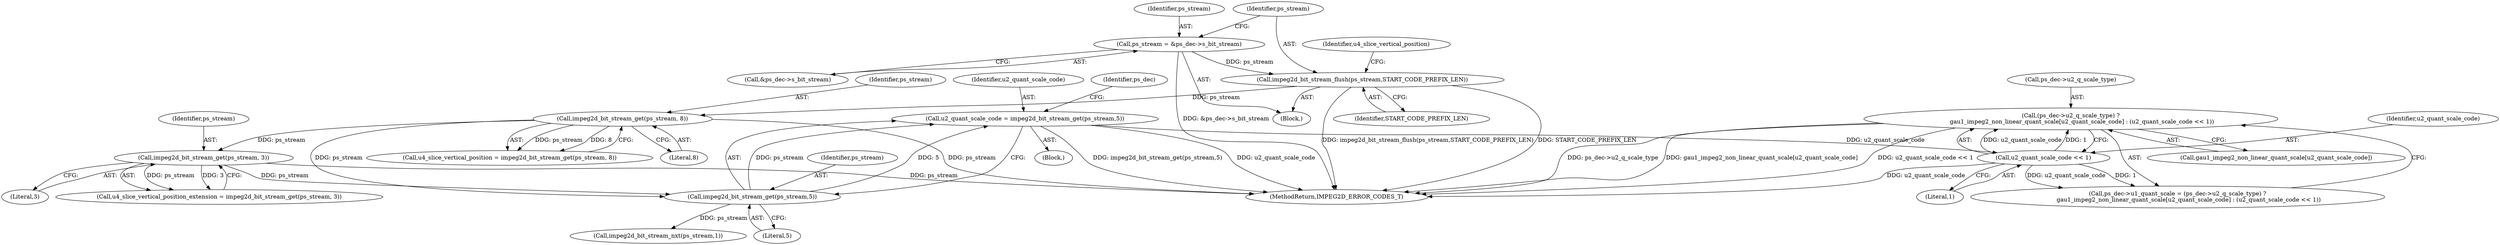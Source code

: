 digraph "0_Android_ffab15eb80630dc799eb410855c93525b75233c3_5@array" {
"1000204" [label="(Call,(ps_dec->u2_q_scale_type) ?\n            gau1_impeg2_non_linear_quant_scale[u2_quant_scale_code] : (u2_quant_scale_code << 1))"];
"1000211" [label="(Call,u2_quant_scale_code << 1)"];
"1000195" [label="(Call,u2_quant_scale_code = impeg2d_bit_stream_get(ps_stream,5))"];
"1000197" [label="(Call,impeg2d_bit_stream_get(ps_stream,5))"];
"1000138" [label="(Call,impeg2d_bit_stream_get(ps_stream, 8))"];
"1000133" [label="(Call,impeg2d_bit_stream_flush(ps_stream,START_CODE_PREFIX_LEN))"];
"1000127" [label="(Call,ps_stream = &ps_dec->s_bit_stream)"];
"1000148" [label="(Call,impeg2d_bit_stream_get(ps_stream, 3))"];
"1000204" [label="(Call,(ps_dec->u2_q_scale_type) ?\n            gau1_impeg2_non_linear_quant_scale[u2_quant_scale_code] : (u2_quant_scale_code << 1))"];
"1000133" [label="(Call,impeg2d_bit_stream_flush(ps_stream,START_CODE_PREFIX_LEN))"];
"1000137" [label="(Identifier,u4_slice_vertical_position)"];
"1000128" [label="(Identifier,ps_stream)"];
"1000150" [label="(Literal,3)"];
"1000200" [label="(Call,ps_dec->u1_quant_scale = (ps_dec->u2_q_scale_type) ?\n            gau1_impeg2_non_linear_quant_scale[u2_quant_scale_code] : (u2_quant_scale_code << 1))"];
"1000134" [label="(Identifier,ps_stream)"];
"1000195" [label="(Call,u2_quant_scale_code = impeg2d_bit_stream_get(ps_stream,5))"];
"1000296" [label="(MethodReturn,IMPEG2D_ERROR_CODES_T)"];
"1000212" [label="(Identifier,u2_quant_scale_code)"];
"1000198" [label="(Identifier,ps_stream)"];
"1000140" [label="(Literal,8)"];
"1000211" [label="(Call,u2_quant_scale_code << 1)"];
"1000129" [label="(Call,&ps_dec->s_bit_stream)"];
"1000138" [label="(Call,impeg2d_bit_stream_get(ps_stream, 8))"];
"1000127" [label="(Call,ps_stream = &ps_dec->s_bit_stream)"];
"1000197" [label="(Call,impeg2d_bit_stream_get(ps_stream,5))"];
"1000205" [label="(Call,ps_dec->u2_q_scale_type)"];
"1000213" [label="(Literal,1)"];
"1000135" [label="(Identifier,START_CODE_PREFIX_LEN)"];
"1000146" [label="(Call,u4_slice_vertical_position_extension = impeg2d_bit_stream_get(ps_stream, 3))"];
"1000139" [label="(Identifier,ps_stream)"];
"1000196" [label="(Identifier,u2_quant_scale_code)"];
"1000148" [label="(Call,impeg2d_bit_stream_get(ps_stream, 3))"];
"1000149" [label="(Identifier,ps_stream)"];
"1000122" [label="(Block,)"];
"1000208" [label="(Call,gau1_impeg2_non_linear_quant_scale[u2_quant_scale_code])"];
"1000216" [label="(Call,impeg2d_bit_stream_nxt(ps_stream,1))"];
"1000193" [label="(Block,)"];
"1000202" [label="(Identifier,ps_dec)"];
"1000199" [label="(Literal,5)"];
"1000136" [label="(Call,u4_slice_vertical_position = impeg2d_bit_stream_get(ps_stream, 8))"];
"1000204" -> "1000200"  [label="AST: "];
"1000204" -> "1000208"  [label="CFG: "];
"1000204" -> "1000211"  [label="CFG: "];
"1000205" -> "1000204"  [label="AST: "];
"1000208" -> "1000204"  [label="AST: "];
"1000211" -> "1000204"  [label="AST: "];
"1000200" -> "1000204"  [label="CFG: "];
"1000204" -> "1000296"  [label="DDG: ps_dec->u2_q_scale_type"];
"1000204" -> "1000296"  [label="DDG: gau1_impeg2_non_linear_quant_scale[u2_quant_scale_code]"];
"1000204" -> "1000296"  [label="DDG: u2_quant_scale_code << 1"];
"1000211" -> "1000204"  [label="DDG: u2_quant_scale_code"];
"1000211" -> "1000204"  [label="DDG: 1"];
"1000211" -> "1000213"  [label="CFG: "];
"1000212" -> "1000211"  [label="AST: "];
"1000213" -> "1000211"  [label="AST: "];
"1000211" -> "1000296"  [label="DDG: u2_quant_scale_code"];
"1000211" -> "1000200"  [label="DDG: u2_quant_scale_code"];
"1000211" -> "1000200"  [label="DDG: 1"];
"1000195" -> "1000211"  [label="DDG: u2_quant_scale_code"];
"1000195" -> "1000193"  [label="AST: "];
"1000195" -> "1000197"  [label="CFG: "];
"1000196" -> "1000195"  [label="AST: "];
"1000197" -> "1000195"  [label="AST: "];
"1000202" -> "1000195"  [label="CFG: "];
"1000195" -> "1000296"  [label="DDG: impeg2d_bit_stream_get(ps_stream,5)"];
"1000195" -> "1000296"  [label="DDG: u2_quant_scale_code"];
"1000197" -> "1000195"  [label="DDG: ps_stream"];
"1000197" -> "1000195"  [label="DDG: 5"];
"1000197" -> "1000199"  [label="CFG: "];
"1000198" -> "1000197"  [label="AST: "];
"1000199" -> "1000197"  [label="AST: "];
"1000138" -> "1000197"  [label="DDG: ps_stream"];
"1000148" -> "1000197"  [label="DDG: ps_stream"];
"1000197" -> "1000216"  [label="DDG: ps_stream"];
"1000138" -> "1000136"  [label="AST: "];
"1000138" -> "1000140"  [label="CFG: "];
"1000139" -> "1000138"  [label="AST: "];
"1000140" -> "1000138"  [label="AST: "];
"1000136" -> "1000138"  [label="CFG: "];
"1000138" -> "1000296"  [label="DDG: ps_stream"];
"1000138" -> "1000136"  [label="DDG: ps_stream"];
"1000138" -> "1000136"  [label="DDG: 8"];
"1000133" -> "1000138"  [label="DDG: ps_stream"];
"1000138" -> "1000148"  [label="DDG: ps_stream"];
"1000133" -> "1000122"  [label="AST: "];
"1000133" -> "1000135"  [label="CFG: "];
"1000134" -> "1000133"  [label="AST: "];
"1000135" -> "1000133"  [label="AST: "];
"1000137" -> "1000133"  [label="CFG: "];
"1000133" -> "1000296"  [label="DDG: impeg2d_bit_stream_flush(ps_stream,START_CODE_PREFIX_LEN)"];
"1000133" -> "1000296"  [label="DDG: START_CODE_PREFIX_LEN"];
"1000127" -> "1000133"  [label="DDG: ps_stream"];
"1000127" -> "1000122"  [label="AST: "];
"1000127" -> "1000129"  [label="CFG: "];
"1000128" -> "1000127"  [label="AST: "];
"1000129" -> "1000127"  [label="AST: "];
"1000134" -> "1000127"  [label="CFG: "];
"1000127" -> "1000296"  [label="DDG: &ps_dec->s_bit_stream"];
"1000148" -> "1000146"  [label="AST: "];
"1000148" -> "1000150"  [label="CFG: "];
"1000149" -> "1000148"  [label="AST: "];
"1000150" -> "1000148"  [label="AST: "];
"1000146" -> "1000148"  [label="CFG: "];
"1000148" -> "1000296"  [label="DDG: ps_stream"];
"1000148" -> "1000146"  [label="DDG: ps_stream"];
"1000148" -> "1000146"  [label="DDG: 3"];
}
